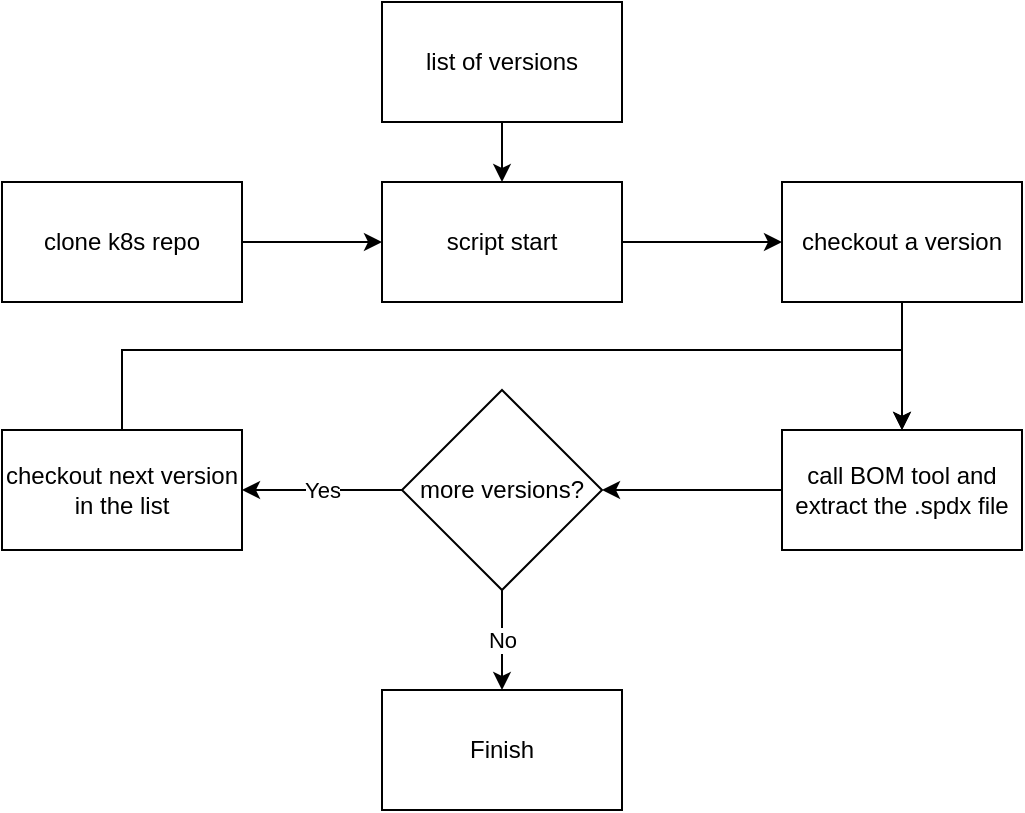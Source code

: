 <mxfile version="18.1.3" type="device"><diagram id="BdDa9Dq7oe7QM5b5YgNk" name="Page-1"><mxGraphModel dx="1924" dy="1079" grid="1" gridSize="10" guides="1" tooltips="1" connect="1" arrows="1" fold="1" page="1" pageScale="1" pageWidth="850" pageHeight="1100" math="0" shadow="0"><root><mxCell id="0"/><mxCell id="1" parent="0"/><mxCell id="PFdI56lw0jY3PduYtLbR-4" style="edgeStyle=orthogonalEdgeStyle;rounded=0;orthogonalLoop=1;jettySize=auto;html=1;exitX=1;exitY=0.5;exitDx=0;exitDy=0;entryX=0;entryY=0.5;entryDx=0;entryDy=0;" edge="1" parent="1" source="PFdI56lw0jY3PduYtLbR-1" target="PFdI56lw0jY3PduYtLbR-3"><mxGeometry relative="1" as="geometry"/></mxCell><mxCell id="PFdI56lw0jY3PduYtLbR-1" value="clone k8s repo" style="rounded=0;whiteSpace=wrap;html=1;" vertex="1" parent="1"><mxGeometry x="70" y="476" width="120" height="60" as="geometry"/></mxCell><mxCell id="PFdI56lw0jY3PduYtLbR-5" style="edgeStyle=orthogonalEdgeStyle;rounded=0;orthogonalLoop=1;jettySize=auto;html=1;exitX=0.5;exitY=1;exitDx=0;exitDy=0;entryX=0.5;entryY=0;entryDx=0;entryDy=0;" edge="1" parent="1" source="PFdI56lw0jY3PduYtLbR-2" target="PFdI56lw0jY3PduYtLbR-3"><mxGeometry relative="1" as="geometry"/></mxCell><mxCell id="PFdI56lw0jY3PduYtLbR-2" value="list of versions" style="rounded=0;whiteSpace=wrap;html=1;" vertex="1" parent="1"><mxGeometry x="260" y="386" width="120" height="60" as="geometry"/></mxCell><mxCell id="PFdI56lw0jY3PduYtLbR-8" style="edgeStyle=orthogonalEdgeStyle;rounded=0;orthogonalLoop=1;jettySize=auto;html=1;exitX=1;exitY=0.5;exitDx=0;exitDy=0;entryX=0;entryY=0.5;entryDx=0;entryDy=0;" edge="1" parent="1" source="PFdI56lw0jY3PduYtLbR-3" target="PFdI56lw0jY3PduYtLbR-7"><mxGeometry relative="1" as="geometry"/></mxCell><mxCell id="PFdI56lw0jY3PduYtLbR-3" value="script start" style="rounded=0;whiteSpace=wrap;html=1;" vertex="1" parent="1"><mxGeometry x="260" y="476" width="120" height="60" as="geometry"/></mxCell><mxCell id="PFdI56lw0jY3PduYtLbR-10" style="edgeStyle=orthogonalEdgeStyle;rounded=0;orthogonalLoop=1;jettySize=auto;html=1;exitX=0.5;exitY=1;exitDx=0;exitDy=0;entryX=0.5;entryY=0;entryDx=0;entryDy=0;" edge="1" parent="1" source="PFdI56lw0jY3PduYtLbR-7" target="PFdI56lw0jY3PduYtLbR-9"><mxGeometry relative="1" as="geometry"/></mxCell><mxCell id="PFdI56lw0jY3PduYtLbR-7" value="checkout a version" style="rounded=0;whiteSpace=wrap;html=1;" vertex="1" parent="1"><mxGeometry x="460" y="476" width="120" height="60" as="geometry"/></mxCell><mxCell id="PFdI56lw0jY3PduYtLbR-16" style="edgeStyle=orthogonalEdgeStyle;rounded=0;orthogonalLoop=1;jettySize=auto;html=1;exitX=0;exitY=0.5;exitDx=0;exitDy=0;entryX=1;entryY=0.5;entryDx=0;entryDy=0;" edge="1" parent="1" source="PFdI56lw0jY3PduYtLbR-9" target="PFdI56lw0jY3PduYtLbR-15"><mxGeometry relative="1" as="geometry"/></mxCell><mxCell id="PFdI56lw0jY3PduYtLbR-9" value="call BOM tool and extract the .spdx file" style="rounded=0;whiteSpace=wrap;html=1;" vertex="1" parent="1"><mxGeometry x="460" y="600" width="120" height="60" as="geometry"/></mxCell><mxCell id="PFdI56lw0jY3PduYtLbR-18" style="edgeStyle=orthogonalEdgeStyle;rounded=0;orthogonalLoop=1;jettySize=auto;html=1;exitX=0.5;exitY=0;exitDx=0;exitDy=0;entryX=0.5;entryY=0;entryDx=0;entryDy=0;" edge="1" parent="1" source="PFdI56lw0jY3PduYtLbR-11" target="PFdI56lw0jY3PduYtLbR-9"><mxGeometry relative="1" as="geometry"><Array as="points"><mxPoint x="130" y="560"/><mxPoint x="520" y="560"/></Array></mxGeometry></mxCell><mxCell id="PFdI56lw0jY3PduYtLbR-11" value="checkout next version in the list" style="rounded=0;whiteSpace=wrap;html=1;" vertex="1" parent="1"><mxGeometry x="70" y="600" width="120" height="60" as="geometry"/></mxCell><mxCell id="PFdI56lw0jY3PduYtLbR-17" value="Yes" style="edgeStyle=orthogonalEdgeStyle;rounded=0;orthogonalLoop=1;jettySize=auto;html=1;exitX=0;exitY=0.5;exitDx=0;exitDy=0;entryX=1;entryY=0.5;entryDx=0;entryDy=0;" edge="1" parent="1" source="PFdI56lw0jY3PduYtLbR-15" target="PFdI56lw0jY3PduYtLbR-11"><mxGeometry relative="1" as="geometry"/></mxCell><mxCell id="PFdI56lw0jY3PduYtLbR-20" value="No" style="edgeStyle=orthogonalEdgeStyle;rounded=0;orthogonalLoop=1;jettySize=auto;html=1;exitX=0.5;exitY=1;exitDx=0;exitDy=0;entryX=0.5;entryY=0;entryDx=0;entryDy=0;" edge="1" parent="1" source="PFdI56lw0jY3PduYtLbR-15" target="PFdI56lw0jY3PduYtLbR-19"><mxGeometry relative="1" as="geometry"/></mxCell><mxCell id="PFdI56lw0jY3PduYtLbR-15" value="more versions?" style="rhombus;whiteSpace=wrap;html=1;" vertex="1" parent="1"><mxGeometry x="270" y="580" width="100" height="100" as="geometry"/></mxCell><mxCell id="PFdI56lw0jY3PduYtLbR-19" value="Finish" style="rounded=0;whiteSpace=wrap;html=1;" vertex="1" parent="1"><mxGeometry x="260" y="730" width="120" height="60" as="geometry"/></mxCell></root></mxGraphModel></diagram></mxfile>
